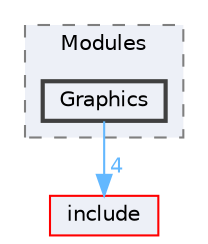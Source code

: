 digraph "src/Modules/Graphics"
{
 // LATEX_PDF_SIZE
  bgcolor="transparent";
  edge [fontname=Helvetica,fontsize=10,labelfontname=Helvetica,labelfontsize=10];
  node [fontname=Helvetica,fontsize=10,shape=box,height=0.2,width=0.4];
  compound=true
  subgraph clusterdir_eeb7fcc90d516a232deaaf4de23f9c95 {
    graph [ bgcolor="#edf0f7", pencolor="grey50", label="Modules", fontname=Helvetica,fontsize=10 style="filled,dashed", URL="dir_eeb7fcc90d516a232deaaf4de23f9c95.html",tooltip=""]
  dir_6217e470990820066dca8b34e497966d [label="Graphics", fillcolor="#edf0f7", color="grey25", style="filled,bold", URL="dir_6217e470990820066dca8b34e497966d.html",tooltip=""];
  }
  dir_d44c64559bbebec7f509842c48db8b23 [label="include", fillcolor="#edf0f7", color="red", style="filled", URL="dir_d44c64559bbebec7f509842c48db8b23.html",tooltip=""];
  dir_6217e470990820066dca8b34e497966d->dir_d44c64559bbebec7f509842c48db8b23 [headlabel="4", labeldistance=1.5 headhref="dir_000003_000004.html" color="steelblue1" fontcolor="steelblue1"];
}
